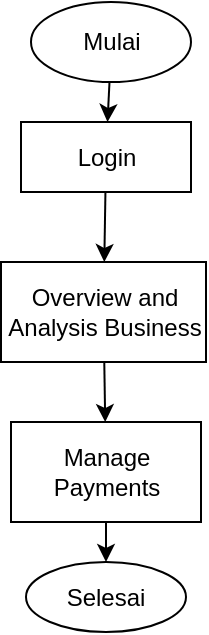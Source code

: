 <mxfile>
    <diagram id="54Swr4LXP8_5gMU5M0OC" name="Page-1">
        <mxGraphModel dx="963" dy="527" grid="1" gridSize="10" guides="1" tooltips="1" connect="1" arrows="1" fold="1" page="0" pageScale="1" pageWidth="850" pageHeight="1100" math="0" shadow="0">
            <root>
                <mxCell id="0"/>
                <mxCell id="1" parent="0"/>
                <mxCell id="4" value="" style="edgeStyle=none;html=1;" edge="1" parent="1" source="2" target="3">
                    <mxGeometry relative="1" as="geometry"/>
                </mxCell>
                <mxCell id="2" value="Mulai" style="ellipse;whiteSpace=wrap;html=1;" vertex="1" parent="1">
                    <mxGeometry x="57.5" y="100" width="80" height="40" as="geometry"/>
                </mxCell>
                <mxCell id="6" value="" style="edgeStyle=none;html=1;" edge="1" parent="1" source="3" target="5">
                    <mxGeometry relative="1" as="geometry"/>
                </mxCell>
                <mxCell id="3" value="Login" style="whiteSpace=wrap;html=1;" vertex="1" parent="1">
                    <mxGeometry x="52.5" y="160" width="85" height="35" as="geometry"/>
                </mxCell>
                <mxCell id="8" style="edgeStyle=none;html=1;" edge="1" parent="1" source="5" target="7">
                    <mxGeometry relative="1" as="geometry"/>
                </mxCell>
                <mxCell id="5" value="Overview and Analysis Business" style="whiteSpace=wrap;html=1;" vertex="1" parent="1">
                    <mxGeometry x="42.5" y="230" width="102.5" height="50" as="geometry"/>
                </mxCell>
                <mxCell id="11" value="" style="edgeStyle=none;html=1;" edge="1" parent="1" source="7" target="10">
                    <mxGeometry relative="1" as="geometry"/>
                </mxCell>
                <mxCell id="7" value="Manage Payments" style="whiteSpace=wrap;html=1;" vertex="1" parent="1">
                    <mxGeometry x="47.5" y="310" width="95" height="50" as="geometry"/>
                </mxCell>
                <mxCell id="10" value="Selesai" style="ellipse;whiteSpace=wrap;html=1;" vertex="1" parent="1">
                    <mxGeometry x="55" y="380" width="80" height="35" as="geometry"/>
                </mxCell>
            </root>
        </mxGraphModel>
    </diagram>
</mxfile>